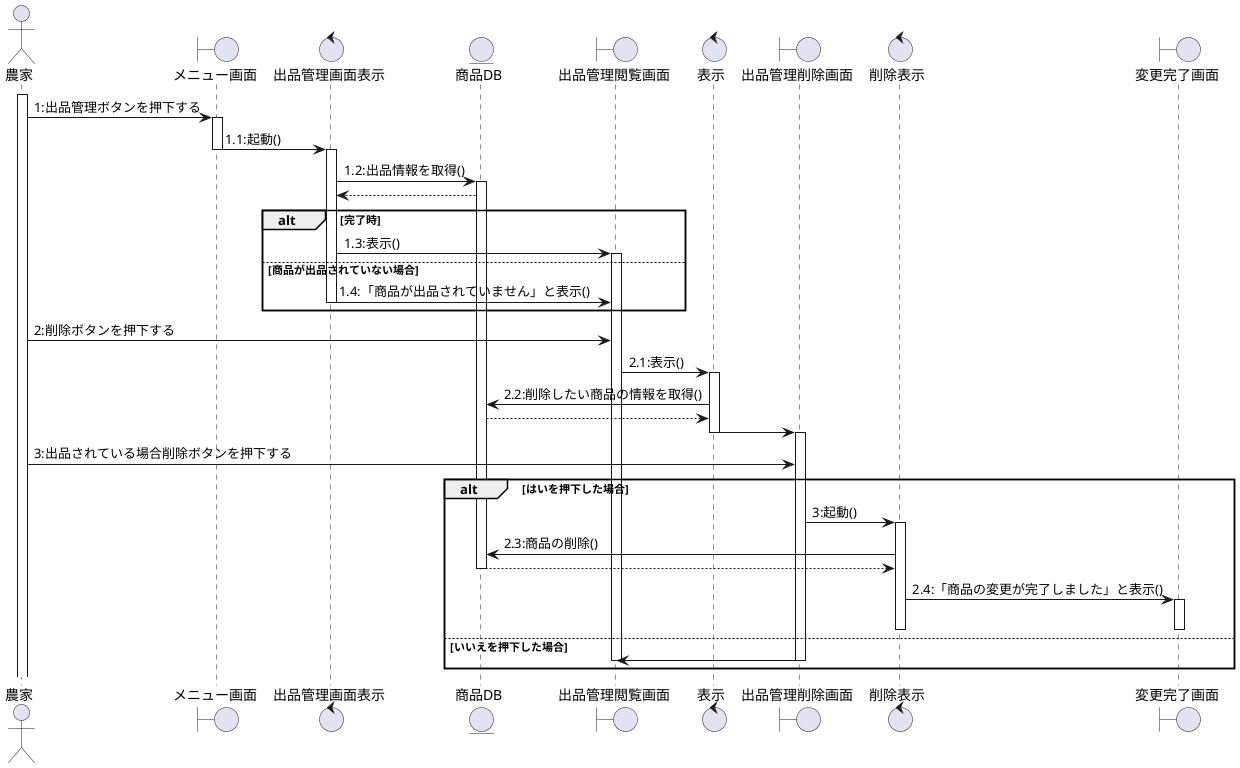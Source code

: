 出品管理削除
@startuml
actor 農家
boundary メニュー画面
control 出品管理画面表示
entity 商品DB
boundary 出品管理閲覧画面
control 表示
boundary 出品管理削除画面
control 削除表示
boundary 変更完了画面

activate 農家
農家 -> メニュー画面:1:出品管理ボタンを押下する
activate メニュー画面
メニュー画面 -> 出品管理画面表示:1.1:起動()
deactivate メニュー画面
activate 出品管理画面表示

出品管理画面表示 -> 商品DB:1.2:出品情報を取得()
activate 商品DB
商品DB --> 出品管理画面表示

alt 完了時
出品管理画面表示 -> 出品管理閲覧画面:1.3:表示()
activate 出品管理閲覧画面

else 商品が出品されていない場合
出品管理画面表示 -> 出品管理閲覧画面:1.4:「商品が出品されていません」と表示()
deactivate 出品管理画面表示
end

農家 -> 出品管理閲覧画面:2:削除ボタンを押下する
出品管理閲覧画面 -> 表示:2.1:表示()
activate 表示
表示 -> 商品DB:2.2:削除したい商品の情報を取得()
商品DB --> 表示
表示 -> 出品管理削除画面
deactivate 表示
activate 出品管理削除画面

農家 -> 出品管理削除画面:3:出品されている場合削除ボタンを押下する

alt はいを押下した場合
出品管理削除画面 -> 削除表示:3:起動()
activate 削除表示
削除表示 -> 商品DB:2.3:商品の削除()
商品DB --> 削除表示
deactivate 商品DB
削除表示 -> 変更完了画面:2.4:「商品の変更が完了しました」と表示()
activate 変更完了画面
deactivate 削除表示
deactivate 変更完了画面

else いいえを押下した場合
出品管理削除画面 -> 出品管理閲覧画面
deactivate 出品管理閲覧画面
deactivate 出品管理削除画面
end


@enduml
